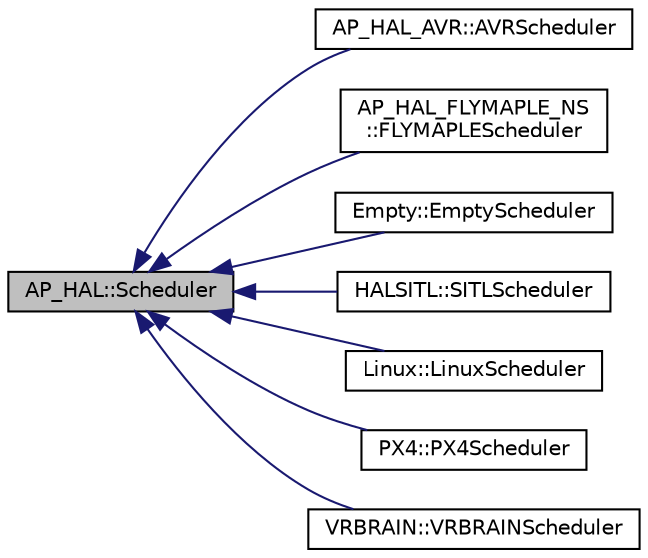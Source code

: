 digraph "AP_HAL::Scheduler"
{
 // INTERACTIVE_SVG=YES
  edge [fontname="Helvetica",fontsize="10",labelfontname="Helvetica",labelfontsize="10"];
  node [fontname="Helvetica",fontsize="10",shape=record];
  rankdir="LR";
  Node1 [label="AP_HAL::Scheduler",height=0.2,width=0.4,color="black", fillcolor="grey75", style="filled" fontcolor="black"];
  Node1 -> Node2 [dir="back",color="midnightblue",fontsize="10",style="solid",fontname="Helvetica"];
  Node2 [label="AP_HAL_AVR::AVRScheduler",height=0.2,width=0.4,color="black", fillcolor="white", style="filled",URL="$classAP__HAL__AVR_1_1AVRScheduler.html"];
  Node1 -> Node3 [dir="back",color="midnightblue",fontsize="10",style="solid",fontname="Helvetica"];
  Node3 [label="AP_HAL_FLYMAPLE_NS\l::FLYMAPLEScheduler",height=0.2,width=0.4,color="black", fillcolor="white", style="filled",URL="$classAP__HAL__FLYMAPLE__NS_1_1FLYMAPLEScheduler.html"];
  Node1 -> Node4 [dir="back",color="midnightblue",fontsize="10",style="solid",fontname="Helvetica"];
  Node4 [label="Empty::EmptyScheduler",height=0.2,width=0.4,color="black", fillcolor="white", style="filled",URL="$classEmpty_1_1EmptyScheduler.html"];
  Node1 -> Node5 [dir="back",color="midnightblue",fontsize="10",style="solid",fontname="Helvetica"];
  Node5 [label="HALSITL::SITLScheduler",height=0.2,width=0.4,color="black", fillcolor="white", style="filled",URL="$classHALSITL_1_1SITLScheduler.html"];
  Node1 -> Node6 [dir="back",color="midnightblue",fontsize="10",style="solid",fontname="Helvetica"];
  Node6 [label="Linux::LinuxScheduler",height=0.2,width=0.4,color="black", fillcolor="white", style="filled",URL="$classLinux_1_1LinuxScheduler.html"];
  Node1 -> Node7 [dir="back",color="midnightblue",fontsize="10",style="solid",fontname="Helvetica"];
  Node7 [label="PX4::PX4Scheduler",height=0.2,width=0.4,color="black", fillcolor="white", style="filled",URL="$classPX4_1_1PX4Scheduler.html"];
  Node1 -> Node8 [dir="back",color="midnightblue",fontsize="10",style="solid",fontname="Helvetica"];
  Node8 [label="VRBRAIN::VRBRAINScheduler",height=0.2,width=0.4,color="black", fillcolor="white", style="filled",URL="$classVRBRAIN_1_1VRBRAINScheduler.html"];
}
